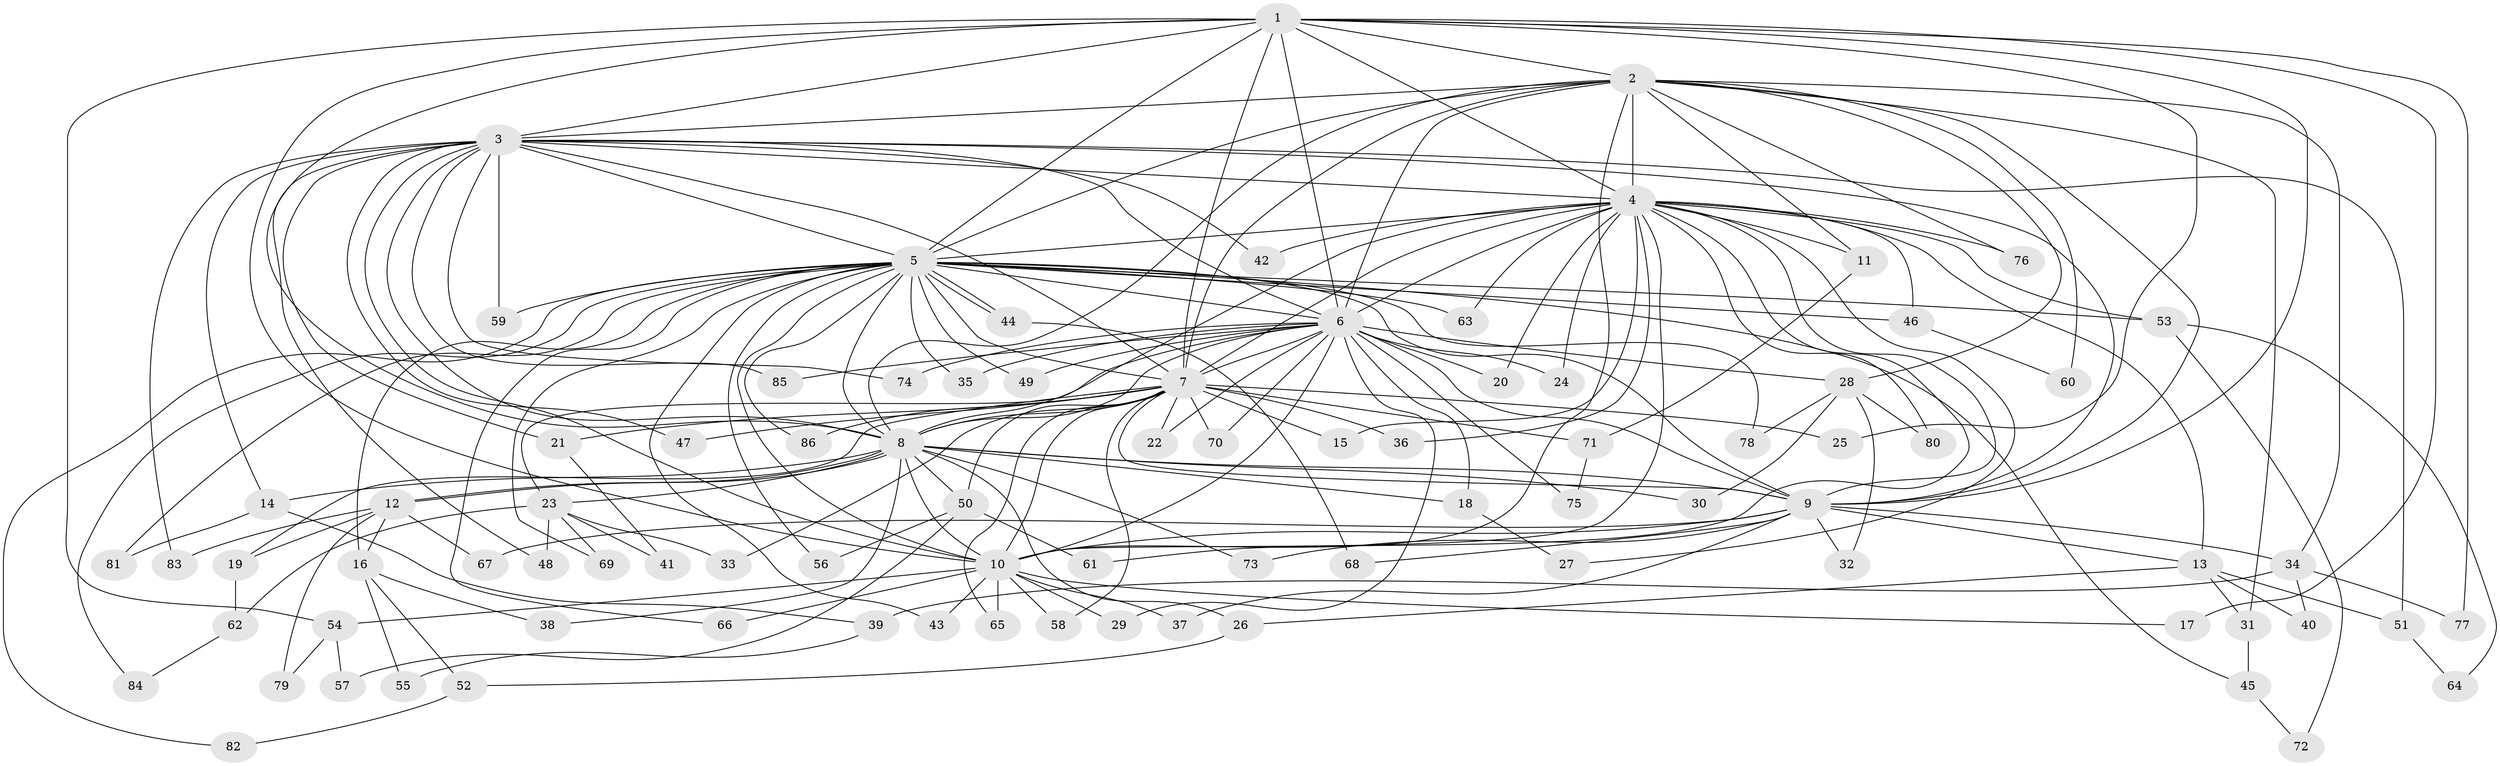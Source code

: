 // coarse degree distribution, {37: 0.016666666666666666, 13: 0.03333333333333333, 3: 0.16666666666666666, 1: 0.18333333333333332, 2: 0.5, 4: 0.03333333333333333, 6: 0.016666666666666666, 5: 0.03333333333333333, 16: 0.016666666666666666}
// Generated by graph-tools (version 1.1) at 2025/48/03/04/25 21:48:54]
// undirected, 86 vertices, 197 edges
graph export_dot {
graph [start="1"]
  node [color=gray90,style=filled];
  1;
  2;
  3;
  4;
  5;
  6;
  7;
  8;
  9;
  10;
  11;
  12;
  13;
  14;
  15;
  16;
  17;
  18;
  19;
  20;
  21;
  22;
  23;
  24;
  25;
  26;
  27;
  28;
  29;
  30;
  31;
  32;
  33;
  34;
  35;
  36;
  37;
  38;
  39;
  40;
  41;
  42;
  43;
  44;
  45;
  46;
  47;
  48;
  49;
  50;
  51;
  52;
  53;
  54;
  55;
  56;
  57;
  58;
  59;
  60;
  61;
  62;
  63;
  64;
  65;
  66;
  67;
  68;
  69;
  70;
  71;
  72;
  73;
  74;
  75;
  76;
  77;
  78;
  79;
  80;
  81;
  82;
  83;
  84;
  85;
  86;
  1 -- 2;
  1 -- 3;
  1 -- 4;
  1 -- 5;
  1 -- 6;
  1 -- 7;
  1 -- 8;
  1 -- 9;
  1 -- 10;
  1 -- 17;
  1 -- 25;
  1 -- 54;
  1 -- 77;
  2 -- 3;
  2 -- 4;
  2 -- 5;
  2 -- 6;
  2 -- 7;
  2 -- 8;
  2 -- 9;
  2 -- 10;
  2 -- 11;
  2 -- 28;
  2 -- 31;
  2 -- 34;
  2 -- 60;
  2 -- 76;
  3 -- 4;
  3 -- 5;
  3 -- 6;
  3 -- 7;
  3 -- 8;
  3 -- 9;
  3 -- 10;
  3 -- 14;
  3 -- 21;
  3 -- 42;
  3 -- 47;
  3 -- 48;
  3 -- 51;
  3 -- 59;
  3 -- 74;
  3 -- 83;
  3 -- 85;
  4 -- 5;
  4 -- 6;
  4 -- 7;
  4 -- 8;
  4 -- 9;
  4 -- 10;
  4 -- 11;
  4 -- 13;
  4 -- 15;
  4 -- 20;
  4 -- 24;
  4 -- 27;
  4 -- 36;
  4 -- 42;
  4 -- 46;
  4 -- 53;
  4 -- 61;
  4 -- 63;
  4 -- 76;
  4 -- 80;
  5 -- 6;
  5 -- 7;
  5 -- 8;
  5 -- 9;
  5 -- 10;
  5 -- 16;
  5 -- 35;
  5 -- 43;
  5 -- 44;
  5 -- 44;
  5 -- 45;
  5 -- 46;
  5 -- 49;
  5 -- 53;
  5 -- 56;
  5 -- 59;
  5 -- 63;
  5 -- 66;
  5 -- 69;
  5 -- 78;
  5 -- 81;
  5 -- 82;
  5 -- 84;
  5 -- 86;
  6 -- 7;
  6 -- 8;
  6 -- 9;
  6 -- 10;
  6 -- 18;
  6 -- 20;
  6 -- 22;
  6 -- 23;
  6 -- 24;
  6 -- 28;
  6 -- 29;
  6 -- 35;
  6 -- 49;
  6 -- 70;
  6 -- 74;
  6 -- 75;
  6 -- 85;
  7 -- 8;
  7 -- 9;
  7 -- 10;
  7 -- 15;
  7 -- 19;
  7 -- 21;
  7 -- 22;
  7 -- 25;
  7 -- 33;
  7 -- 36;
  7 -- 47;
  7 -- 50;
  7 -- 58;
  7 -- 65;
  7 -- 70;
  7 -- 71;
  7 -- 86;
  8 -- 9;
  8 -- 10;
  8 -- 12;
  8 -- 12;
  8 -- 14;
  8 -- 18;
  8 -- 23;
  8 -- 26;
  8 -- 30;
  8 -- 38;
  8 -- 50;
  8 -- 73;
  9 -- 10;
  9 -- 13;
  9 -- 32;
  9 -- 34;
  9 -- 37;
  9 -- 67;
  9 -- 68;
  9 -- 73;
  10 -- 17;
  10 -- 29;
  10 -- 37;
  10 -- 43;
  10 -- 54;
  10 -- 58;
  10 -- 65;
  10 -- 66;
  11 -- 71;
  12 -- 16;
  12 -- 19;
  12 -- 67;
  12 -- 79;
  12 -- 83;
  13 -- 26;
  13 -- 31;
  13 -- 40;
  13 -- 51;
  14 -- 39;
  14 -- 81;
  16 -- 38;
  16 -- 52;
  16 -- 55;
  18 -- 27;
  19 -- 62;
  21 -- 41;
  23 -- 33;
  23 -- 41;
  23 -- 48;
  23 -- 62;
  23 -- 69;
  26 -- 52;
  28 -- 30;
  28 -- 32;
  28 -- 78;
  28 -- 80;
  31 -- 45;
  34 -- 39;
  34 -- 40;
  34 -- 77;
  39 -- 55;
  44 -- 68;
  45 -- 72;
  46 -- 60;
  50 -- 56;
  50 -- 57;
  50 -- 61;
  51 -- 64;
  52 -- 82;
  53 -- 64;
  53 -- 72;
  54 -- 57;
  54 -- 79;
  62 -- 84;
  71 -- 75;
}
